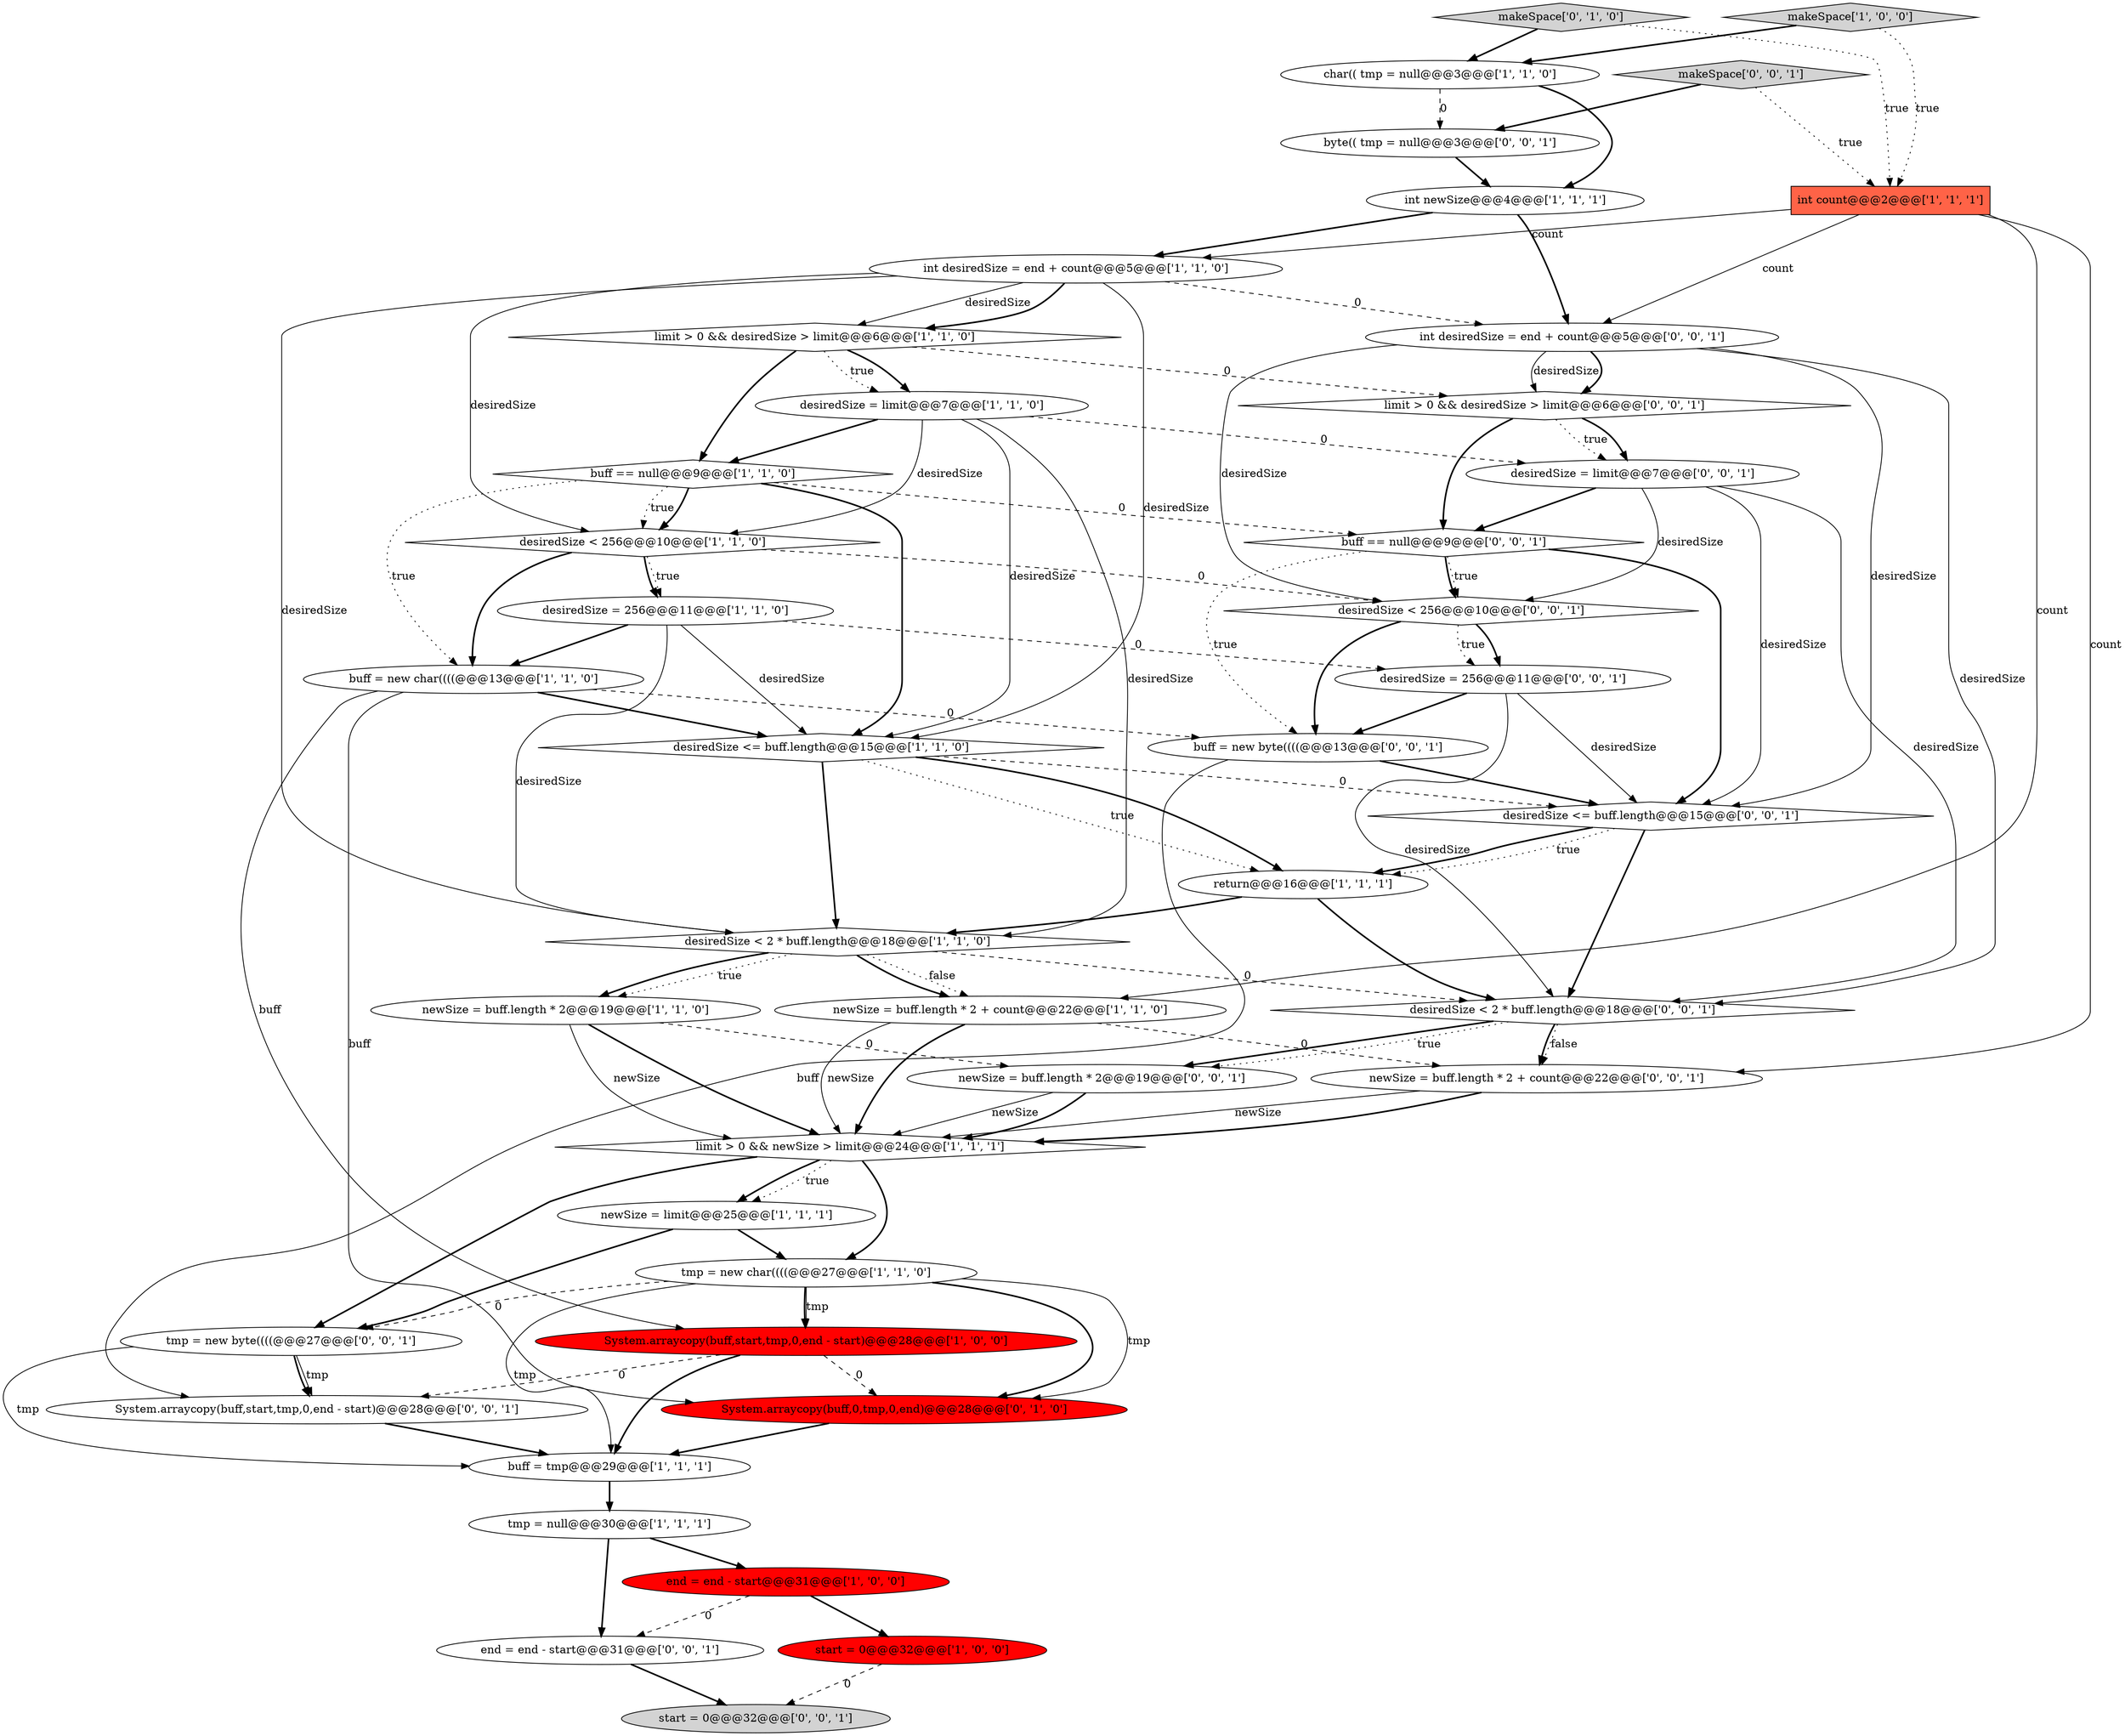 digraph {
2 [style = filled, label = "int newSize@@@4@@@['1', '1', '1']", fillcolor = white, shape = ellipse image = "AAA0AAABBB1BBB"];
3 [style = filled, label = "desiredSize < 256@@@10@@@['1', '1', '0']", fillcolor = white, shape = diamond image = "AAA0AAABBB1BBB"];
8 [style = filled, label = "buff = tmp@@@29@@@['1', '1', '1']", fillcolor = white, shape = ellipse image = "AAA0AAABBB1BBB"];
38 [style = filled, label = "tmp = new byte((((@@@27@@@['0', '0', '1']", fillcolor = white, shape = ellipse image = "AAA0AAABBB3BBB"];
36 [style = filled, label = "desiredSize < 256@@@10@@@['0', '0', '1']", fillcolor = white, shape = diamond image = "AAA0AAABBB3BBB"];
4 [style = filled, label = "newSize = buff.length * 2 + count@@@22@@@['1', '1', '0']", fillcolor = white, shape = ellipse image = "AAA0AAABBB1BBB"];
28 [style = filled, label = "buff == null@@@9@@@['0', '0', '1']", fillcolor = white, shape = diamond image = "AAA0AAABBB3BBB"];
22 [style = filled, label = "return@@@16@@@['1', '1', '1']", fillcolor = white, shape = ellipse image = "AAA0AAABBB1BBB"];
41 [style = filled, label = "int desiredSize = end + count@@@5@@@['0', '0', '1']", fillcolor = white, shape = ellipse image = "AAA0AAABBB3BBB"];
18 [style = filled, label = "tmp = null@@@30@@@['1', '1', '1']", fillcolor = white, shape = ellipse image = "AAA0AAABBB1BBB"];
40 [style = filled, label = "byte(( tmp = null@@@3@@@['0', '0', '1']", fillcolor = white, shape = ellipse image = "AAA0AAABBB3BBB"];
14 [style = filled, label = "buff = new char((((@@@13@@@['1', '1', '0']", fillcolor = white, shape = ellipse image = "AAA0AAABBB1BBB"];
37 [style = filled, label = "desiredSize < 2 * buff.length@@@18@@@['0', '0', '1']", fillcolor = white, shape = diamond image = "AAA0AAABBB3BBB"];
20 [style = filled, label = "tmp = new char((((@@@27@@@['1', '1', '0']", fillcolor = white, shape = ellipse image = "AAA0AAABBB1BBB"];
21 [style = filled, label = "desiredSize = limit@@@7@@@['1', '1', '0']", fillcolor = white, shape = ellipse image = "AAA0AAABBB1BBB"];
33 [style = filled, label = "desiredSize = limit@@@7@@@['0', '0', '1']", fillcolor = white, shape = ellipse image = "AAA0AAABBB3BBB"];
1 [style = filled, label = "buff == null@@@9@@@['1', '1', '0']", fillcolor = white, shape = diamond image = "AAA0AAABBB1BBB"];
13 [style = filled, label = "desiredSize = 256@@@11@@@['1', '1', '0']", fillcolor = white, shape = ellipse image = "AAA0AAABBB1BBB"];
26 [style = filled, label = "newSize = buff.length * 2@@@19@@@['0', '0', '1']", fillcolor = white, shape = ellipse image = "AAA0AAABBB3BBB"];
34 [style = filled, label = "makeSpace['0', '0', '1']", fillcolor = lightgray, shape = diamond image = "AAA0AAABBB3BBB"];
27 [style = filled, label = "desiredSize <= buff.length@@@15@@@['0', '0', '1']", fillcolor = white, shape = diamond image = "AAA0AAABBB3BBB"];
0 [style = filled, label = "makeSpace['1', '0', '0']", fillcolor = lightgray, shape = diamond image = "AAA0AAABBB1BBB"];
39 [style = filled, label = "end = end - start@@@31@@@['0', '0', '1']", fillcolor = white, shape = ellipse image = "AAA0AAABBB3BBB"];
10 [style = filled, label = "start = 0@@@32@@@['1', '0', '0']", fillcolor = red, shape = ellipse image = "AAA1AAABBB1BBB"];
31 [style = filled, label = "start = 0@@@32@@@['0', '0', '1']", fillcolor = lightgray, shape = ellipse image = "AAA0AAABBB3BBB"];
23 [style = filled, label = "limit > 0 && newSize > limit@@@24@@@['1', '1', '1']", fillcolor = white, shape = diamond image = "AAA0AAABBB1BBB"];
7 [style = filled, label = "newSize = buff.length * 2@@@19@@@['1', '1', '0']", fillcolor = white, shape = ellipse image = "AAA0AAABBB1BBB"];
24 [style = filled, label = "makeSpace['0', '1', '0']", fillcolor = lightgray, shape = diamond image = "AAA0AAABBB2BBB"];
30 [style = filled, label = "desiredSize = 256@@@11@@@['0', '0', '1']", fillcolor = white, shape = ellipse image = "AAA0AAABBB3BBB"];
29 [style = filled, label = "System.arraycopy(buff,start,tmp,0,end - start)@@@28@@@['0', '0', '1']", fillcolor = white, shape = ellipse image = "AAA0AAABBB3BBB"];
35 [style = filled, label = "limit > 0 && desiredSize > limit@@@6@@@['0', '0', '1']", fillcolor = white, shape = diamond image = "AAA0AAABBB3BBB"];
11 [style = filled, label = "newSize = limit@@@25@@@['1', '1', '1']", fillcolor = white, shape = ellipse image = "AAA0AAABBB1BBB"];
9 [style = filled, label = "limit > 0 && desiredSize > limit@@@6@@@['1', '1', '0']", fillcolor = white, shape = diamond image = "AAA0AAABBB1BBB"];
6 [style = filled, label = "int desiredSize = end + count@@@5@@@['1', '1', '0']", fillcolor = white, shape = ellipse image = "AAA0AAABBB1BBB"];
17 [style = filled, label = "desiredSize <= buff.length@@@15@@@['1', '1', '0']", fillcolor = white, shape = diamond image = "AAA0AAABBB1BBB"];
15 [style = filled, label = "desiredSize < 2 * buff.length@@@18@@@['1', '1', '0']", fillcolor = white, shape = diamond image = "AAA0AAABBB1BBB"];
16 [style = filled, label = "System.arraycopy(buff,start,tmp,0,end - start)@@@28@@@['1', '0', '0']", fillcolor = red, shape = ellipse image = "AAA1AAABBB1BBB"];
19 [style = filled, label = "char(( tmp = null@@@3@@@['1', '1', '0']", fillcolor = white, shape = ellipse image = "AAA0AAABBB1BBB"];
25 [style = filled, label = "System.arraycopy(buff,0,tmp,0,end)@@@28@@@['0', '1', '0']", fillcolor = red, shape = ellipse image = "AAA1AAABBB2BBB"];
42 [style = filled, label = "buff = new byte((((@@@13@@@['0', '0', '1']", fillcolor = white, shape = ellipse image = "AAA0AAABBB3BBB"];
5 [style = filled, label = "int count@@@2@@@['1', '1', '1']", fillcolor = tomato, shape = box image = "AAA0AAABBB1BBB"];
12 [style = filled, label = "end = end - start@@@31@@@['1', '0', '0']", fillcolor = red, shape = ellipse image = "AAA1AAABBB1BBB"];
32 [style = filled, label = "newSize = buff.length * 2 + count@@@22@@@['0', '0', '1']", fillcolor = white, shape = ellipse image = "AAA0AAABBB3BBB"];
40->2 [style = bold, label=""];
6->3 [style = solid, label="desiredSize"];
21->3 [style = solid, label="desiredSize"];
22->15 [style = bold, label=""];
32->23 [style = bold, label=""];
0->5 [style = dotted, label="true"];
30->27 [style = solid, label="desiredSize"];
2->6 [style = bold, label=""];
22->37 [style = bold, label=""];
6->17 [style = solid, label="desiredSize"];
41->36 [style = solid, label="desiredSize"];
14->17 [style = bold, label=""];
15->7 [style = dotted, label="true"];
14->25 [style = solid, label="buff"];
33->27 [style = solid, label="desiredSize"];
1->3 [style = dotted, label="true"];
32->23 [style = solid, label="newSize"];
12->10 [style = bold, label=""];
20->16 [style = bold, label=""];
20->38 [style = dashed, label="0"];
39->31 [style = bold, label=""];
6->41 [style = dashed, label="0"];
21->1 [style = bold, label=""];
41->35 [style = solid, label="desiredSize"];
9->21 [style = bold, label=""];
37->32 [style = bold, label=""];
41->27 [style = solid, label="desiredSize"];
20->25 [style = solid, label="tmp"];
7->26 [style = dashed, label="0"];
20->8 [style = solid, label="tmp"];
13->14 [style = bold, label=""];
41->37 [style = solid, label="desiredSize"];
24->5 [style = dotted, label="true"];
37->32 [style = dotted, label="false"];
15->4 [style = dotted, label="false"];
17->27 [style = dashed, label="0"];
24->19 [style = bold, label=""];
5->4 [style = solid, label="count"];
28->36 [style = bold, label=""];
27->22 [style = dotted, label="true"];
37->26 [style = bold, label=""];
0->19 [style = bold, label=""];
8->18 [style = bold, label=""];
16->25 [style = dashed, label="0"];
3->36 [style = dashed, label="0"];
33->28 [style = bold, label=""];
33->37 [style = solid, label="desiredSize"];
30->42 [style = bold, label=""];
6->15 [style = solid, label="desiredSize"];
18->12 [style = bold, label=""];
10->31 [style = dashed, label="0"];
28->36 [style = dotted, label="true"];
19->2 [style = bold, label=""];
9->21 [style = dotted, label="true"];
35->33 [style = dotted, label="true"];
20->25 [style = bold, label=""];
27->22 [style = bold, label=""];
1->17 [style = bold, label=""];
5->32 [style = solid, label="count"];
35->28 [style = bold, label=""];
21->15 [style = solid, label="desiredSize"];
36->30 [style = bold, label=""];
7->23 [style = bold, label=""];
14->42 [style = dashed, label="0"];
17->15 [style = bold, label=""];
26->23 [style = solid, label="newSize"];
9->1 [style = bold, label=""];
4->23 [style = bold, label=""];
36->42 [style = bold, label=""];
12->39 [style = dashed, label="0"];
30->37 [style = solid, label="desiredSize"];
5->41 [style = solid, label="count"];
2->41 [style = bold, label=""];
13->17 [style = solid, label="desiredSize"];
23->20 [style = bold, label=""];
34->40 [style = bold, label=""];
16->8 [style = bold, label=""];
1->3 [style = bold, label=""];
21->17 [style = solid, label="desiredSize"];
20->16 [style = solid, label="tmp"];
1->28 [style = dashed, label="0"];
9->35 [style = dashed, label="0"];
38->8 [style = solid, label="tmp"];
14->16 [style = solid, label="buff"];
27->37 [style = bold, label=""];
18->39 [style = bold, label=""];
37->26 [style = dotted, label="true"];
28->42 [style = dotted, label="true"];
42->29 [style = solid, label="buff"];
17->22 [style = dotted, label="true"];
42->27 [style = bold, label=""];
23->11 [style = bold, label=""];
4->23 [style = solid, label="newSize"];
19->40 [style = dashed, label="0"];
33->36 [style = solid, label="desiredSize"];
36->30 [style = dotted, label="true"];
3->13 [style = dotted, label="true"];
41->35 [style = bold, label=""];
11->20 [style = bold, label=""];
29->8 [style = bold, label=""];
34->5 [style = dotted, label="true"];
38->29 [style = solid, label="tmp"];
11->38 [style = bold, label=""];
15->7 [style = bold, label=""];
15->37 [style = dashed, label="0"];
38->29 [style = bold, label=""];
3->14 [style = bold, label=""];
35->33 [style = bold, label=""];
13->15 [style = solid, label="desiredSize"];
1->14 [style = dotted, label="true"];
17->22 [style = bold, label=""];
5->6 [style = solid, label="count"];
4->32 [style = dashed, label="0"];
6->9 [style = solid, label="desiredSize"];
21->33 [style = dashed, label="0"];
26->23 [style = bold, label=""];
23->38 [style = bold, label=""];
15->4 [style = bold, label=""];
3->13 [style = bold, label=""];
16->29 [style = dashed, label="0"];
25->8 [style = bold, label=""];
7->23 [style = solid, label="newSize"];
28->27 [style = bold, label=""];
6->9 [style = bold, label=""];
13->30 [style = dashed, label="0"];
23->11 [style = dotted, label="true"];
}
